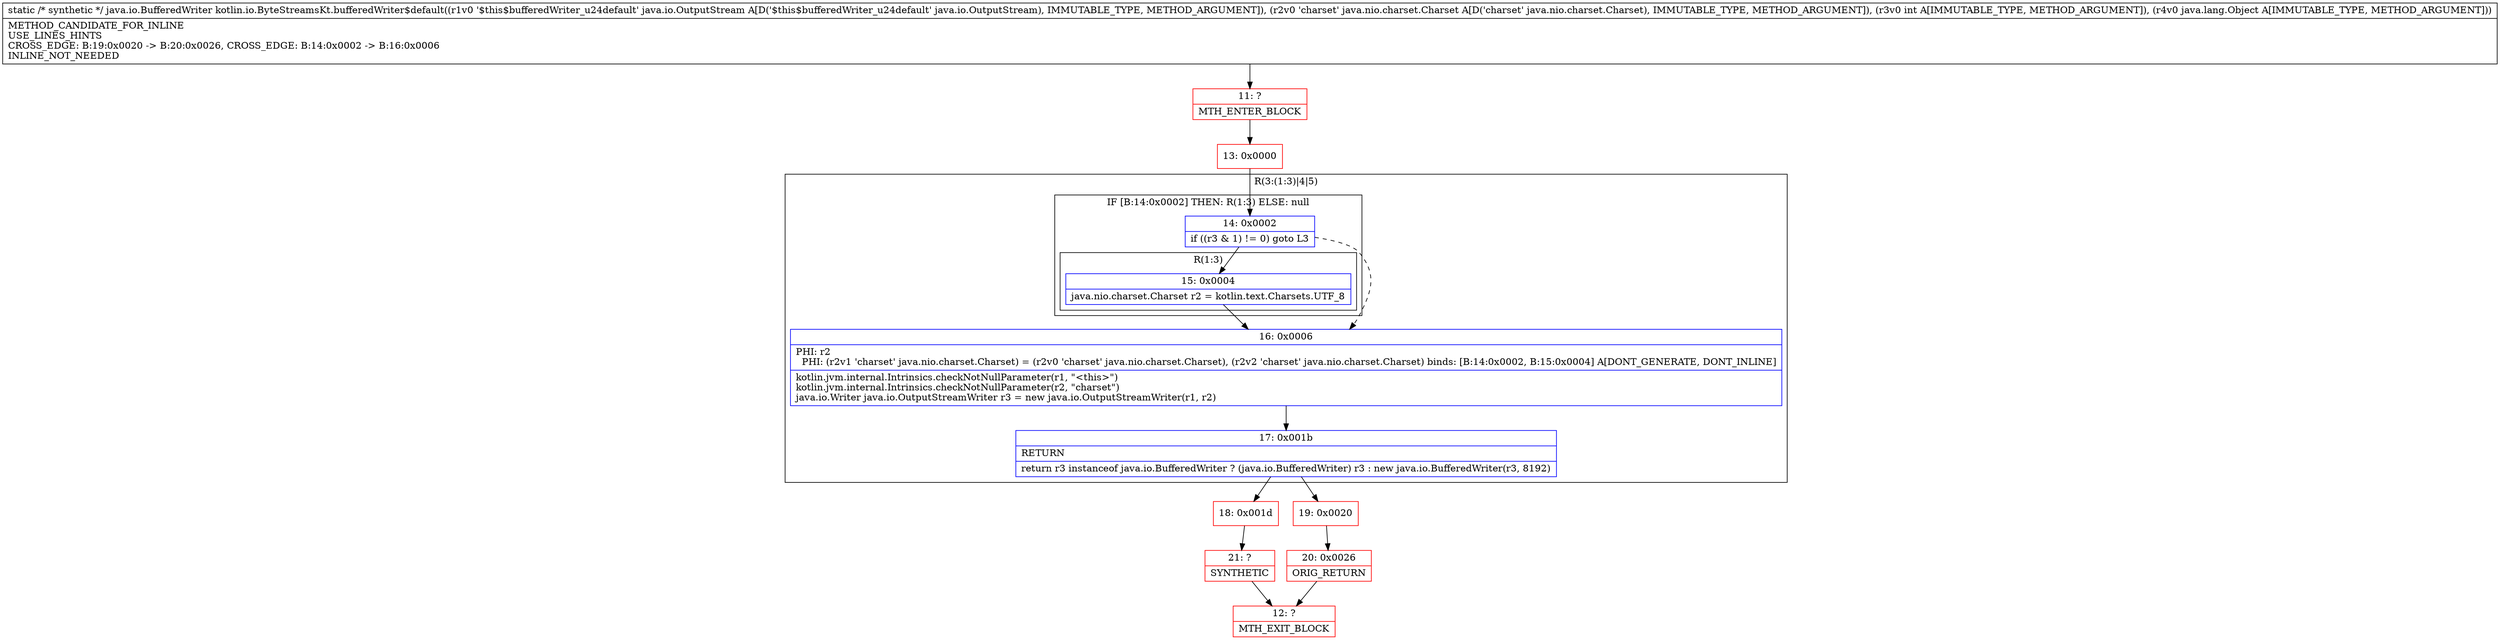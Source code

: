 digraph "CFG forkotlin.io.ByteStreamsKt.bufferedWriter$default(Ljava\/io\/OutputStream;Ljava\/nio\/charset\/Charset;ILjava\/lang\/Object;)Ljava\/io\/BufferedWriter;" {
subgraph cluster_Region_1755496088 {
label = "R(3:(1:3)|4|5)";
node [shape=record,color=blue];
subgraph cluster_IfRegion_1105985152 {
label = "IF [B:14:0x0002] THEN: R(1:3) ELSE: null";
node [shape=record,color=blue];
Node_14 [shape=record,label="{14\:\ 0x0002|if ((r3 & 1) != 0) goto L3\l}"];
subgraph cluster_Region_786339513 {
label = "R(1:3)";
node [shape=record,color=blue];
Node_15 [shape=record,label="{15\:\ 0x0004|java.nio.charset.Charset r2 = kotlin.text.Charsets.UTF_8\l}"];
}
}
Node_16 [shape=record,label="{16\:\ 0x0006|PHI: r2 \l  PHI: (r2v1 'charset' java.nio.charset.Charset) = (r2v0 'charset' java.nio.charset.Charset), (r2v2 'charset' java.nio.charset.Charset) binds: [B:14:0x0002, B:15:0x0004] A[DONT_GENERATE, DONT_INLINE]\l|kotlin.jvm.internal.Intrinsics.checkNotNullParameter(r1, \"\<this\>\")\lkotlin.jvm.internal.Intrinsics.checkNotNullParameter(r2, \"charset\")\ljava.io.Writer java.io.OutputStreamWriter r3 = new java.io.OutputStreamWriter(r1, r2)\l}"];
Node_17 [shape=record,label="{17\:\ 0x001b|RETURN\l|return r3 instanceof java.io.BufferedWriter ? (java.io.BufferedWriter) r3 : new java.io.BufferedWriter(r3, 8192)\l}"];
}
Node_11 [shape=record,color=red,label="{11\:\ ?|MTH_ENTER_BLOCK\l}"];
Node_13 [shape=record,color=red,label="{13\:\ 0x0000}"];
Node_18 [shape=record,color=red,label="{18\:\ 0x001d}"];
Node_21 [shape=record,color=red,label="{21\:\ ?|SYNTHETIC\l}"];
Node_12 [shape=record,color=red,label="{12\:\ ?|MTH_EXIT_BLOCK\l}"];
Node_19 [shape=record,color=red,label="{19\:\ 0x0020}"];
Node_20 [shape=record,color=red,label="{20\:\ 0x0026|ORIG_RETURN\l}"];
MethodNode[shape=record,label="{static \/* synthetic *\/ java.io.BufferedWriter kotlin.io.ByteStreamsKt.bufferedWriter$default((r1v0 '$this$bufferedWriter_u24default' java.io.OutputStream A[D('$this$bufferedWriter_u24default' java.io.OutputStream), IMMUTABLE_TYPE, METHOD_ARGUMENT]), (r2v0 'charset' java.nio.charset.Charset A[D('charset' java.nio.charset.Charset), IMMUTABLE_TYPE, METHOD_ARGUMENT]), (r3v0 int A[IMMUTABLE_TYPE, METHOD_ARGUMENT]), (r4v0 java.lang.Object A[IMMUTABLE_TYPE, METHOD_ARGUMENT]))  | METHOD_CANDIDATE_FOR_INLINE\lUSE_LINES_HINTS\lCROSS_EDGE: B:19:0x0020 \-\> B:20:0x0026, CROSS_EDGE: B:14:0x0002 \-\> B:16:0x0006\lINLINE_NOT_NEEDED\l}"];
MethodNode -> Node_11;Node_14 -> Node_15;
Node_14 -> Node_16[style=dashed];
Node_15 -> Node_16;
Node_16 -> Node_17;
Node_17 -> Node_18;
Node_17 -> Node_19;
Node_11 -> Node_13;
Node_13 -> Node_14;
Node_18 -> Node_21;
Node_21 -> Node_12;
Node_19 -> Node_20;
Node_20 -> Node_12;
}


